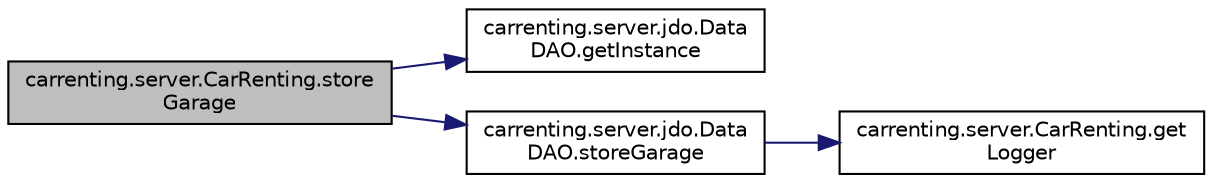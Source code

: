 digraph "carrenting.server.CarRenting.storeGarage"
{
 // LATEX_PDF_SIZE
  edge [fontname="Helvetica",fontsize="10",labelfontname="Helvetica",labelfontsize="10"];
  node [fontname="Helvetica",fontsize="10",shape=record];
  rankdir="LR";
  Node72 [label="carrenting.server.CarRenting.store\lGarage",height=0.2,width=0.4,color="black", fillcolor="grey75", style="filled", fontcolor="black",tooltip=" "];
  Node72 -> Node73 [color="midnightblue",fontsize="10",style="solid",fontname="Helvetica"];
  Node73 [label="carrenting.server.jdo.Data\lDAO.getInstance",height=0.2,width=0.4,color="black", fillcolor="white", style="filled",URL="$classcarrenting_1_1server_1_1jdo_1_1_data_d_a_o.html#af8f8055222b8f4337f5f46c4365078d6",tooltip=" "];
  Node72 -> Node74 [color="midnightblue",fontsize="10",style="solid",fontname="Helvetica"];
  Node74 [label="carrenting.server.jdo.Data\lDAO.storeGarage",height=0.2,width=0.4,color="black", fillcolor="white", style="filled",URL="$classcarrenting_1_1server_1_1jdo_1_1_data_d_a_o.html#acc6c38b4b5481d4e22f7673fed01c25c",tooltip=" "];
  Node74 -> Node75 [color="midnightblue",fontsize="10",style="solid",fontname="Helvetica"];
  Node75 [label="carrenting.server.CarRenting.get\lLogger",height=0.2,width=0.4,color="black", fillcolor="white", style="filled",URL="$classcarrenting_1_1server_1_1_car_renting.html#ab6247bc987fa497393e8db651849f845",tooltip=" "];
}
